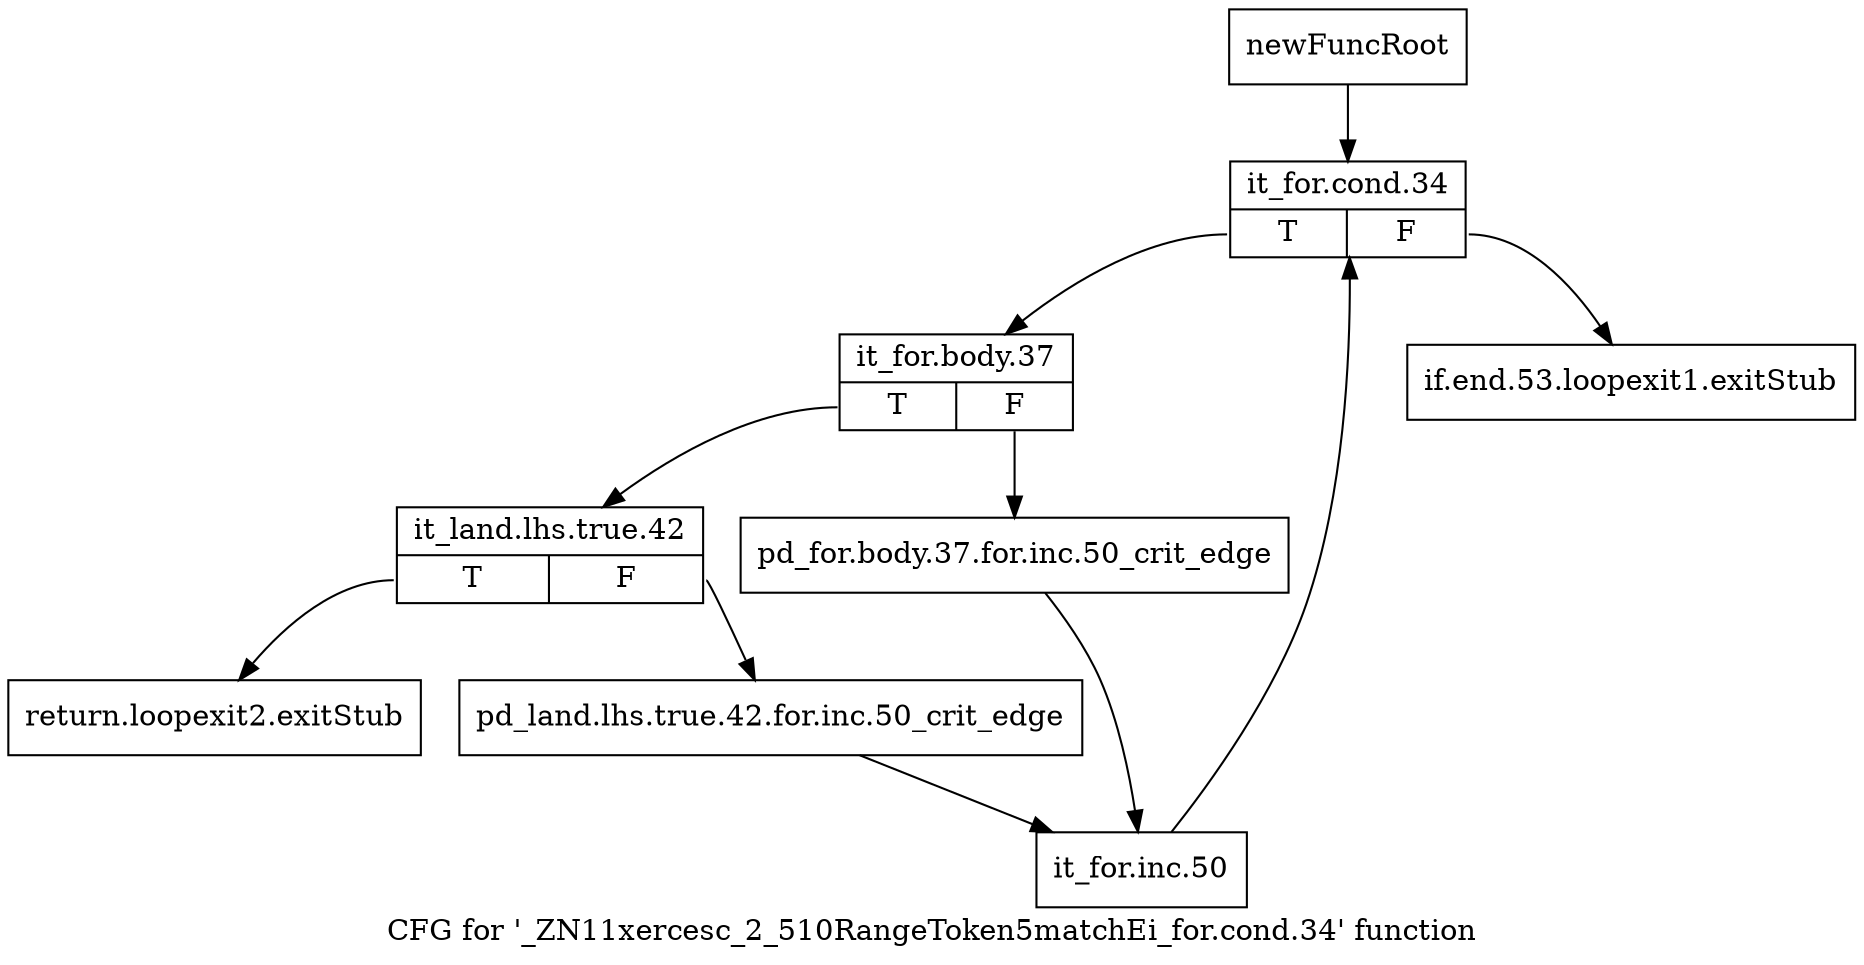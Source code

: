 digraph "CFG for '_ZN11xercesc_2_510RangeToken5matchEi_for.cond.34' function" {
	label="CFG for '_ZN11xercesc_2_510RangeToken5matchEi_for.cond.34' function";

	Node0x9941450 [shape=record,label="{newFuncRoot}"];
	Node0x9941450 -> Node0x9941540;
	Node0x99414a0 [shape=record,label="{if.end.53.loopexit1.exitStub}"];
	Node0x99414f0 [shape=record,label="{return.loopexit2.exitStub}"];
	Node0x9941540 [shape=record,label="{it_for.cond.34|{<s0>T|<s1>F}}"];
	Node0x9941540:s0 -> Node0x9941590;
	Node0x9941540:s1 -> Node0x99414a0;
	Node0x9941590 [shape=record,label="{it_for.body.37|{<s0>T|<s1>F}}"];
	Node0x9941590:s0 -> Node0x9941630;
	Node0x9941590:s1 -> Node0x99415e0;
	Node0x99415e0 [shape=record,label="{pd_for.body.37.for.inc.50_crit_edge}"];
	Node0x99415e0 -> Node0x99416d0;
	Node0x9941630 [shape=record,label="{it_land.lhs.true.42|{<s0>T|<s1>F}}"];
	Node0x9941630:s0 -> Node0x99414f0;
	Node0x9941630:s1 -> Node0x9941680;
	Node0x9941680 [shape=record,label="{pd_land.lhs.true.42.for.inc.50_crit_edge}"];
	Node0x9941680 -> Node0x99416d0;
	Node0x99416d0 [shape=record,label="{it_for.inc.50}"];
	Node0x99416d0 -> Node0x9941540;
}
